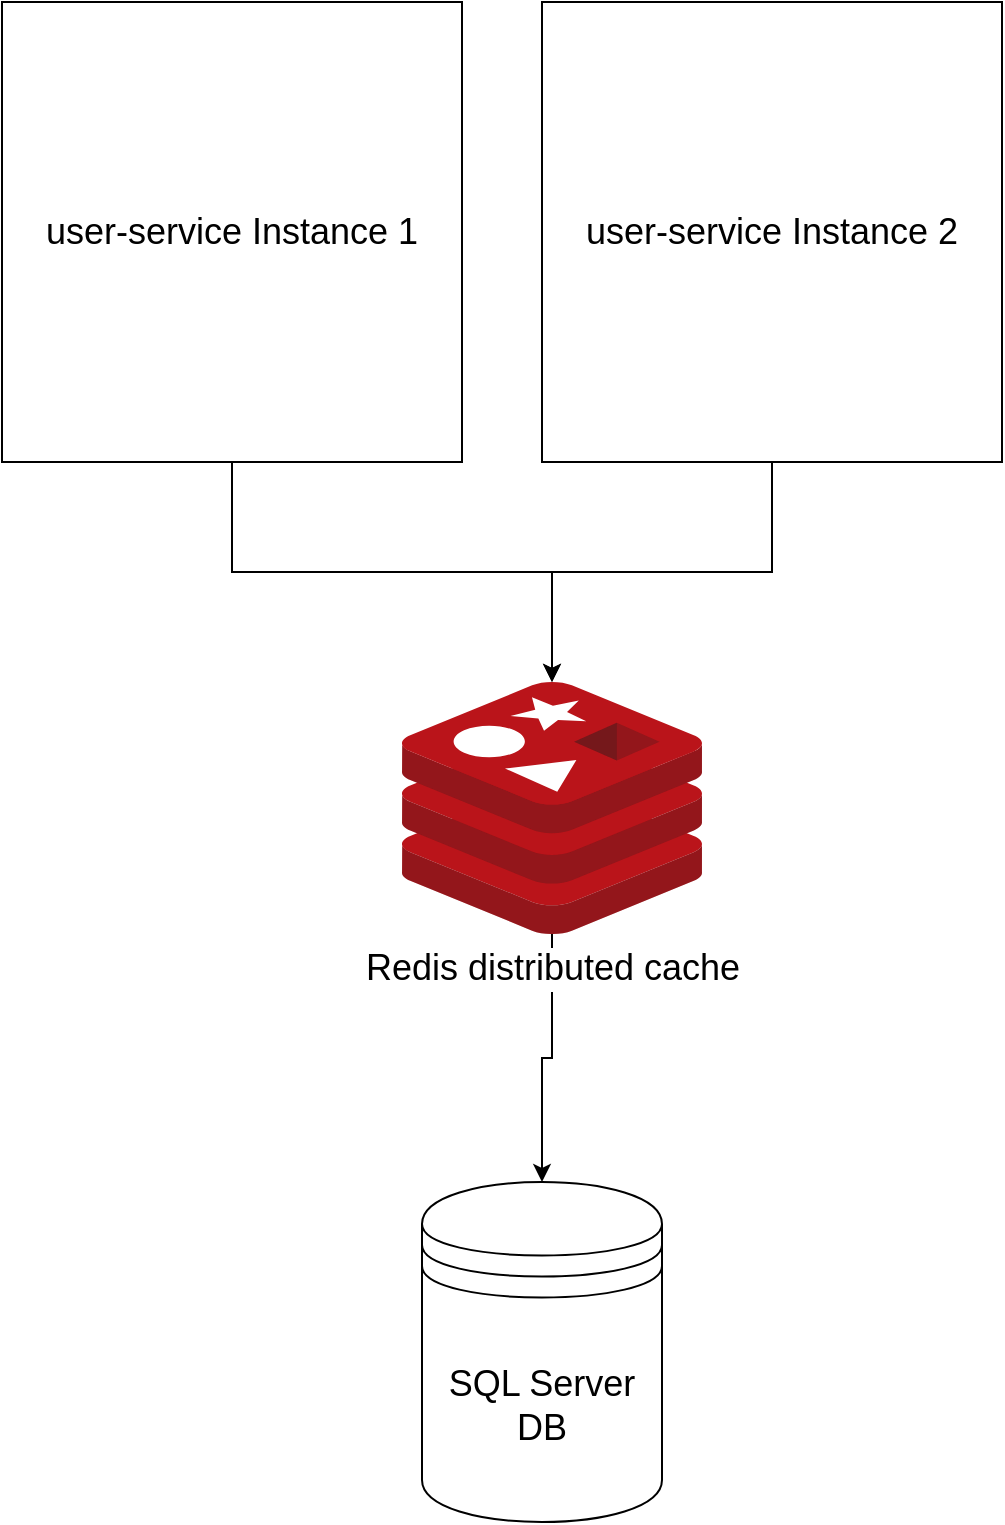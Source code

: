 <mxfile version="17.2.4" type="device"><diagram id="MHGwYozk6TMCvqXrEc31" name="Page-1"><mxGraphModel dx="1422" dy="762" grid="1" gridSize="10" guides="1" tooltips="1" connect="1" arrows="1" fold="1" page="1" pageScale="1" pageWidth="850" pageHeight="1100" math="0" shadow="0"><root><mxCell id="0"/><mxCell id="1" parent="0"/><mxCell id="KFmpRjusdmMfujYWSEvt-18" style="edgeStyle=orthogonalEdgeStyle;rounded=0;orthogonalLoop=1;jettySize=auto;html=1;fontSize=18;fontColor=#000000;" edge="1" parent="1" source="KFmpRjusdmMfujYWSEvt-1" target="KFmpRjusdmMfujYWSEvt-17"><mxGeometry relative="1" as="geometry"/></mxCell><mxCell id="KFmpRjusdmMfujYWSEvt-1" value="&lt;font style=&quot;font-size: 18px&quot;&gt;user-service Instance 1&lt;/font&gt;" style="whiteSpace=wrap;html=1;aspect=fixed;" vertex="1" parent="1"><mxGeometry x="30" y="70" width="230" height="230" as="geometry"/></mxCell><mxCell id="KFmpRjusdmMfujYWSEvt-8" style="edgeStyle=orthogonalEdgeStyle;rounded=0;orthogonalLoop=1;jettySize=auto;html=1;exitX=0.5;exitY=1;exitDx=0;exitDy=0;fontSize=22;fontColor=#3399FF;" edge="1" parent="1" source="KFmpRjusdmMfujYWSEvt-1" target="KFmpRjusdmMfujYWSEvt-1"><mxGeometry relative="1" as="geometry"/></mxCell><mxCell id="KFmpRjusdmMfujYWSEvt-19" style="edgeStyle=orthogonalEdgeStyle;rounded=0;orthogonalLoop=1;jettySize=auto;html=1;fontSize=18;fontColor=#000000;" edge="1" parent="1" source="KFmpRjusdmMfujYWSEvt-15" target="KFmpRjusdmMfujYWSEvt-17"><mxGeometry relative="1" as="geometry"/></mxCell><mxCell id="KFmpRjusdmMfujYWSEvt-15" value="&lt;font style=&quot;font-size: 18px&quot;&gt;user-service Instance 2&lt;/font&gt;" style="whiteSpace=wrap;html=1;aspect=fixed;" vertex="1" parent="1"><mxGeometry x="300" y="70" width="230" height="230" as="geometry"/></mxCell><mxCell id="KFmpRjusdmMfujYWSEvt-21" style="edgeStyle=orthogonalEdgeStyle;rounded=0;orthogonalLoop=1;jettySize=auto;html=1;entryX=0.5;entryY=0;entryDx=0;entryDy=0;fontSize=18;fontColor=#000000;" edge="1" parent="1" source="KFmpRjusdmMfujYWSEvt-17" target="KFmpRjusdmMfujYWSEvt-20"><mxGeometry relative="1" as="geometry"/></mxCell><mxCell id="KFmpRjusdmMfujYWSEvt-17" value="&lt;font style=&quot;font-size: 18px&quot;&gt;Redis&amp;nbsp;distributed cache&lt;/font&gt;" style="sketch=0;aspect=fixed;html=1;points=[];align=center;image;fontSize=12;image=img/lib/mscae/Cache_Redis_Product.svg;fontColor=#000000;" vertex="1" parent="1"><mxGeometry x="230" y="410" width="150" height="126" as="geometry"/></mxCell><mxCell id="KFmpRjusdmMfujYWSEvt-20" value="SQL Server DB" style="shape=datastore;whiteSpace=wrap;html=1;fontSize=18;fontColor=#000000;" vertex="1" parent="1"><mxGeometry x="240" y="660" width="120" height="170" as="geometry"/></mxCell></root></mxGraphModel></diagram></mxfile>